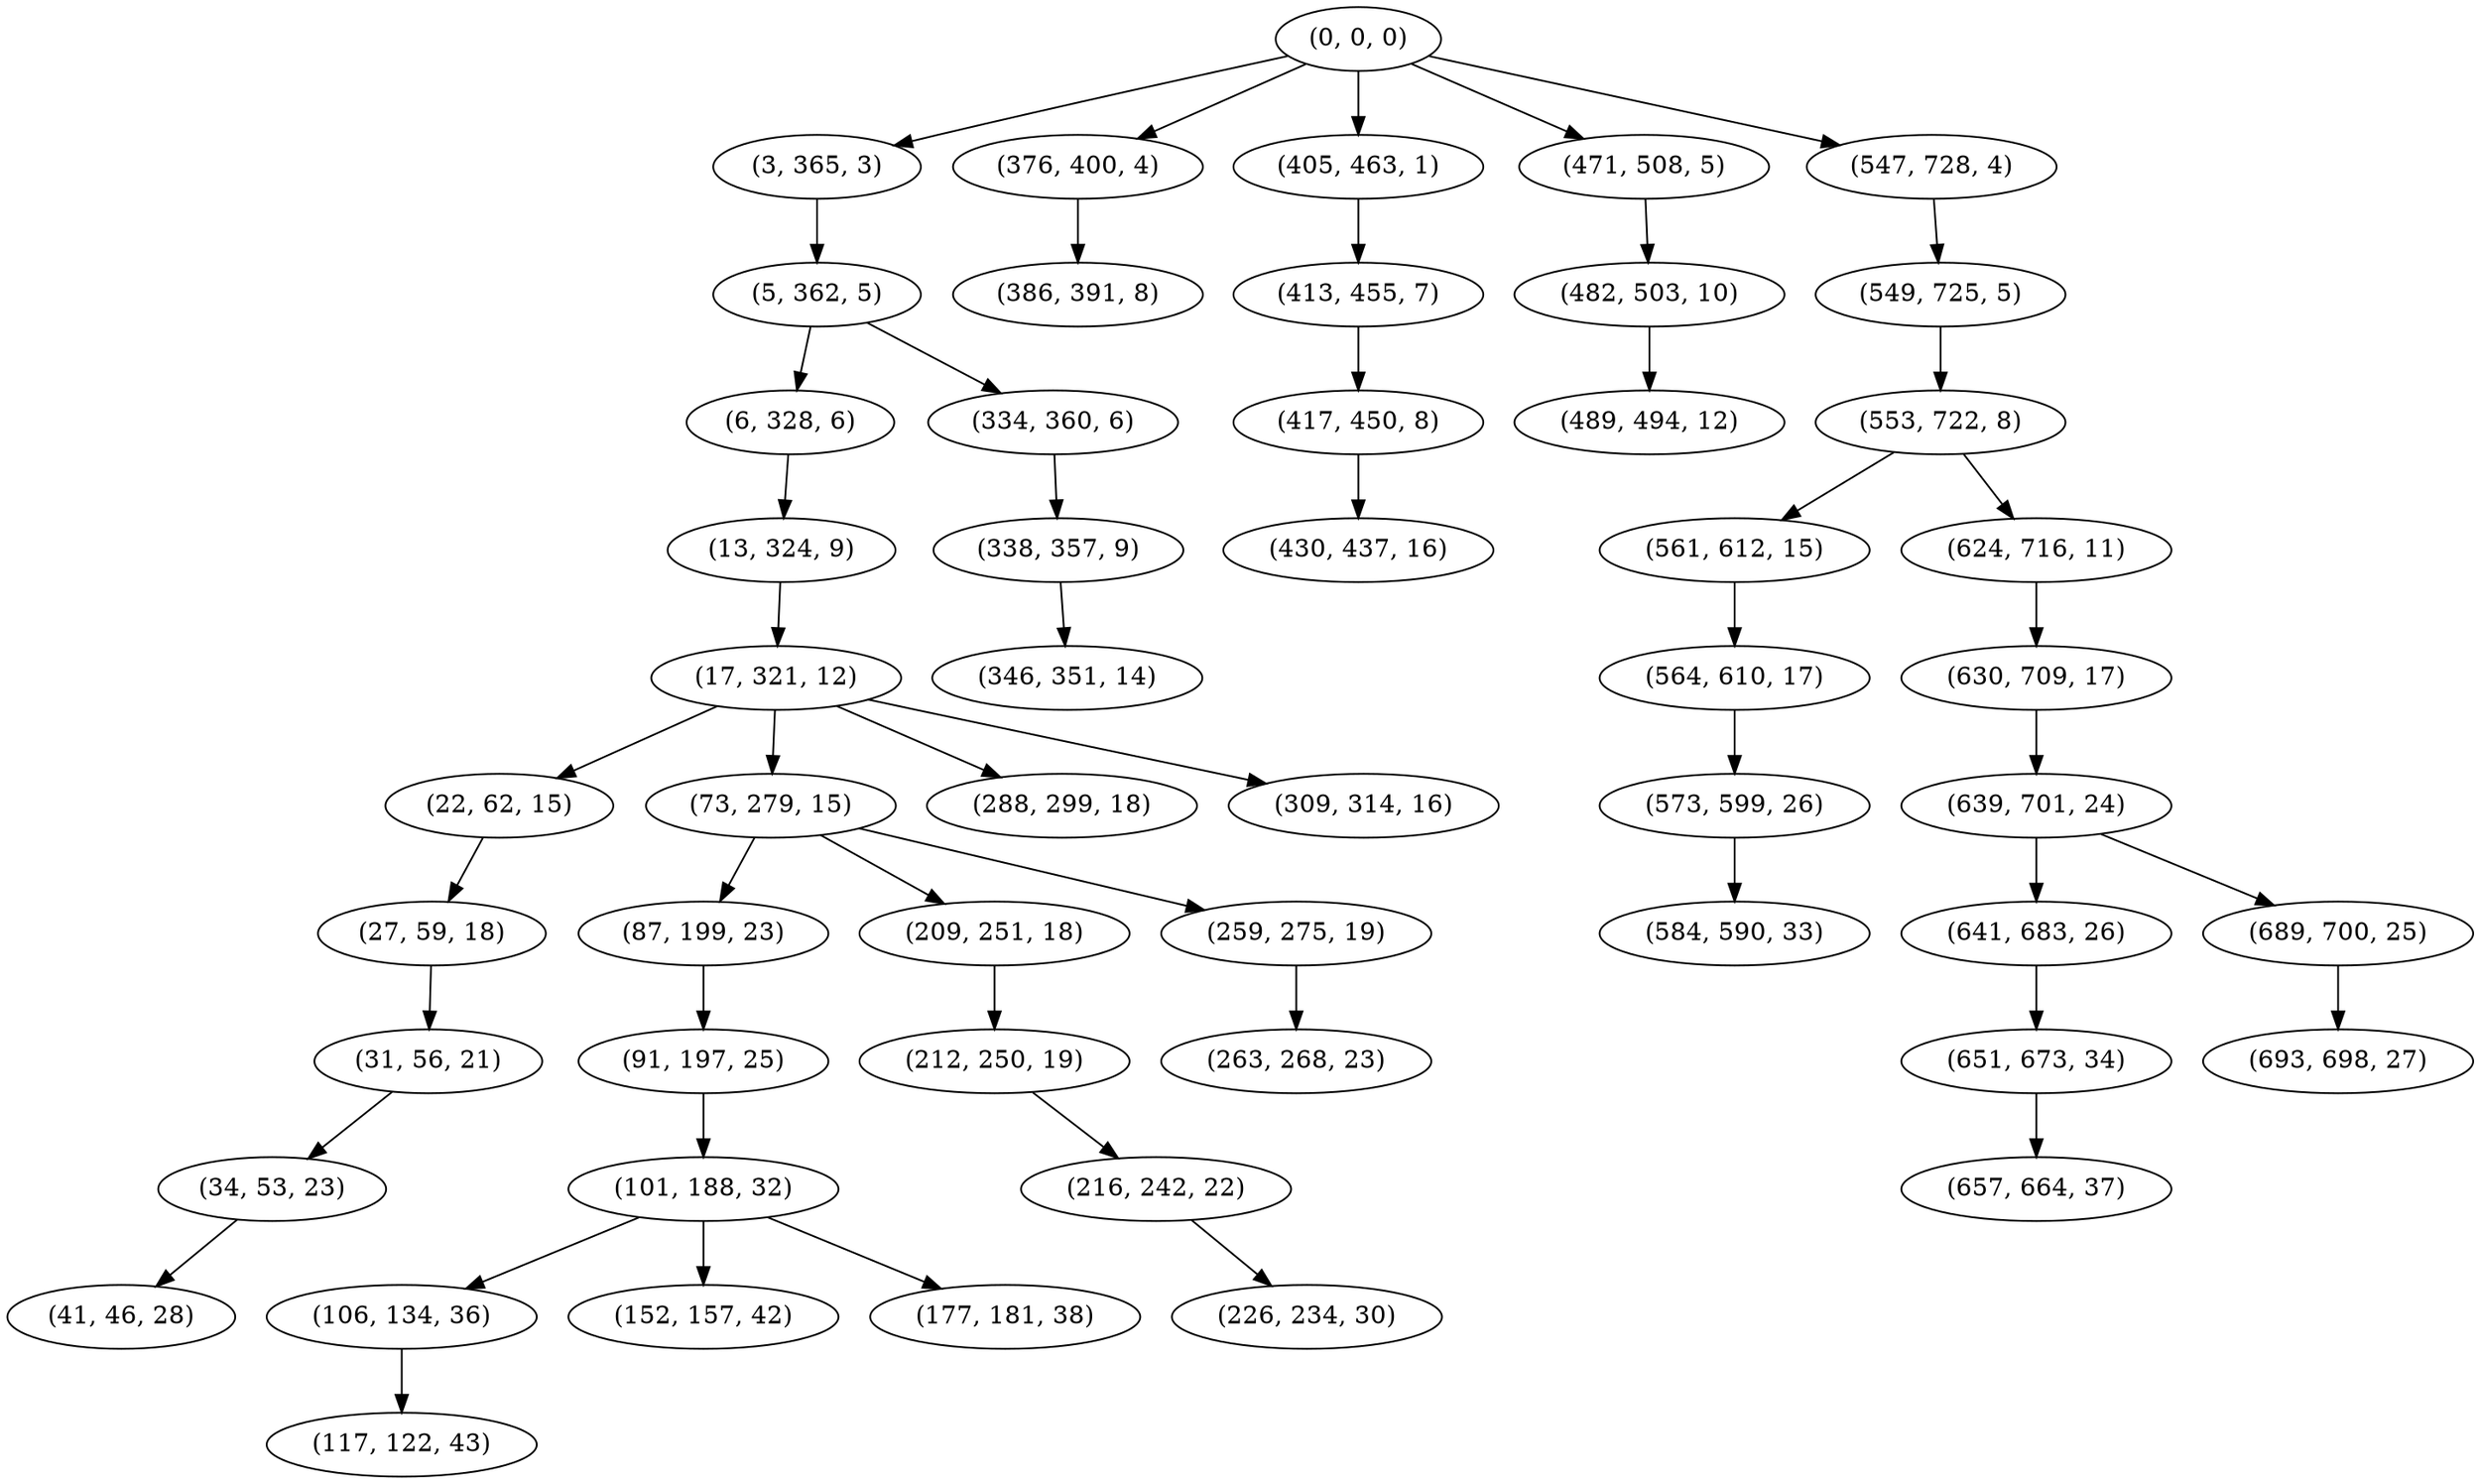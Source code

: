 digraph tree {
    "(0, 0, 0)";
    "(3, 365, 3)";
    "(5, 362, 5)";
    "(6, 328, 6)";
    "(13, 324, 9)";
    "(17, 321, 12)";
    "(22, 62, 15)";
    "(27, 59, 18)";
    "(31, 56, 21)";
    "(34, 53, 23)";
    "(41, 46, 28)";
    "(73, 279, 15)";
    "(87, 199, 23)";
    "(91, 197, 25)";
    "(101, 188, 32)";
    "(106, 134, 36)";
    "(117, 122, 43)";
    "(152, 157, 42)";
    "(177, 181, 38)";
    "(209, 251, 18)";
    "(212, 250, 19)";
    "(216, 242, 22)";
    "(226, 234, 30)";
    "(259, 275, 19)";
    "(263, 268, 23)";
    "(288, 299, 18)";
    "(309, 314, 16)";
    "(334, 360, 6)";
    "(338, 357, 9)";
    "(346, 351, 14)";
    "(376, 400, 4)";
    "(386, 391, 8)";
    "(405, 463, 1)";
    "(413, 455, 7)";
    "(417, 450, 8)";
    "(430, 437, 16)";
    "(471, 508, 5)";
    "(482, 503, 10)";
    "(489, 494, 12)";
    "(547, 728, 4)";
    "(549, 725, 5)";
    "(553, 722, 8)";
    "(561, 612, 15)";
    "(564, 610, 17)";
    "(573, 599, 26)";
    "(584, 590, 33)";
    "(624, 716, 11)";
    "(630, 709, 17)";
    "(639, 701, 24)";
    "(641, 683, 26)";
    "(651, 673, 34)";
    "(657, 664, 37)";
    "(689, 700, 25)";
    "(693, 698, 27)";
    "(0, 0, 0)" -> "(3, 365, 3)";
    "(0, 0, 0)" -> "(376, 400, 4)";
    "(0, 0, 0)" -> "(405, 463, 1)";
    "(0, 0, 0)" -> "(471, 508, 5)";
    "(0, 0, 0)" -> "(547, 728, 4)";
    "(3, 365, 3)" -> "(5, 362, 5)";
    "(5, 362, 5)" -> "(6, 328, 6)";
    "(5, 362, 5)" -> "(334, 360, 6)";
    "(6, 328, 6)" -> "(13, 324, 9)";
    "(13, 324, 9)" -> "(17, 321, 12)";
    "(17, 321, 12)" -> "(22, 62, 15)";
    "(17, 321, 12)" -> "(73, 279, 15)";
    "(17, 321, 12)" -> "(288, 299, 18)";
    "(17, 321, 12)" -> "(309, 314, 16)";
    "(22, 62, 15)" -> "(27, 59, 18)";
    "(27, 59, 18)" -> "(31, 56, 21)";
    "(31, 56, 21)" -> "(34, 53, 23)";
    "(34, 53, 23)" -> "(41, 46, 28)";
    "(73, 279, 15)" -> "(87, 199, 23)";
    "(73, 279, 15)" -> "(209, 251, 18)";
    "(73, 279, 15)" -> "(259, 275, 19)";
    "(87, 199, 23)" -> "(91, 197, 25)";
    "(91, 197, 25)" -> "(101, 188, 32)";
    "(101, 188, 32)" -> "(106, 134, 36)";
    "(101, 188, 32)" -> "(152, 157, 42)";
    "(101, 188, 32)" -> "(177, 181, 38)";
    "(106, 134, 36)" -> "(117, 122, 43)";
    "(209, 251, 18)" -> "(212, 250, 19)";
    "(212, 250, 19)" -> "(216, 242, 22)";
    "(216, 242, 22)" -> "(226, 234, 30)";
    "(259, 275, 19)" -> "(263, 268, 23)";
    "(334, 360, 6)" -> "(338, 357, 9)";
    "(338, 357, 9)" -> "(346, 351, 14)";
    "(376, 400, 4)" -> "(386, 391, 8)";
    "(405, 463, 1)" -> "(413, 455, 7)";
    "(413, 455, 7)" -> "(417, 450, 8)";
    "(417, 450, 8)" -> "(430, 437, 16)";
    "(471, 508, 5)" -> "(482, 503, 10)";
    "(482, 503, 10)" -> "(489, 494, 12)";
    "(547, 728, 4)" -> "(549, 725, 5)";
    "(549, 725, 5)" -> "(553, 722, 8)";
    "(553, 722, 8)" -> "(561, 612, 15)";
    "(553, 722, 8)" -> "(624, 716, 11)";
    "(561, 612, 15)" -> "(564, 610, 17)";
    "(564, 610, 17)" -> "(573, 599, 26)";
    "(573, 599, 26)" -> "(584, 590, 33)";
    "(624, 716, 11)" -> "(630, 709, 17)";
    "(630, 709, 17)" -> "(639, 701, 24)";
    "(639, 701, 24)" -> "(641, 683, 26)";
    "(639, 701, 24)" -> "(689, 700, 25)";
    "(641, 683, 26)" -> "(651, 673, 34)";
    "(651, 673, 34)" -> "(657, 664, 37)";
    "(689, 700, 25)" -> "(693, 698, 27)";
}
